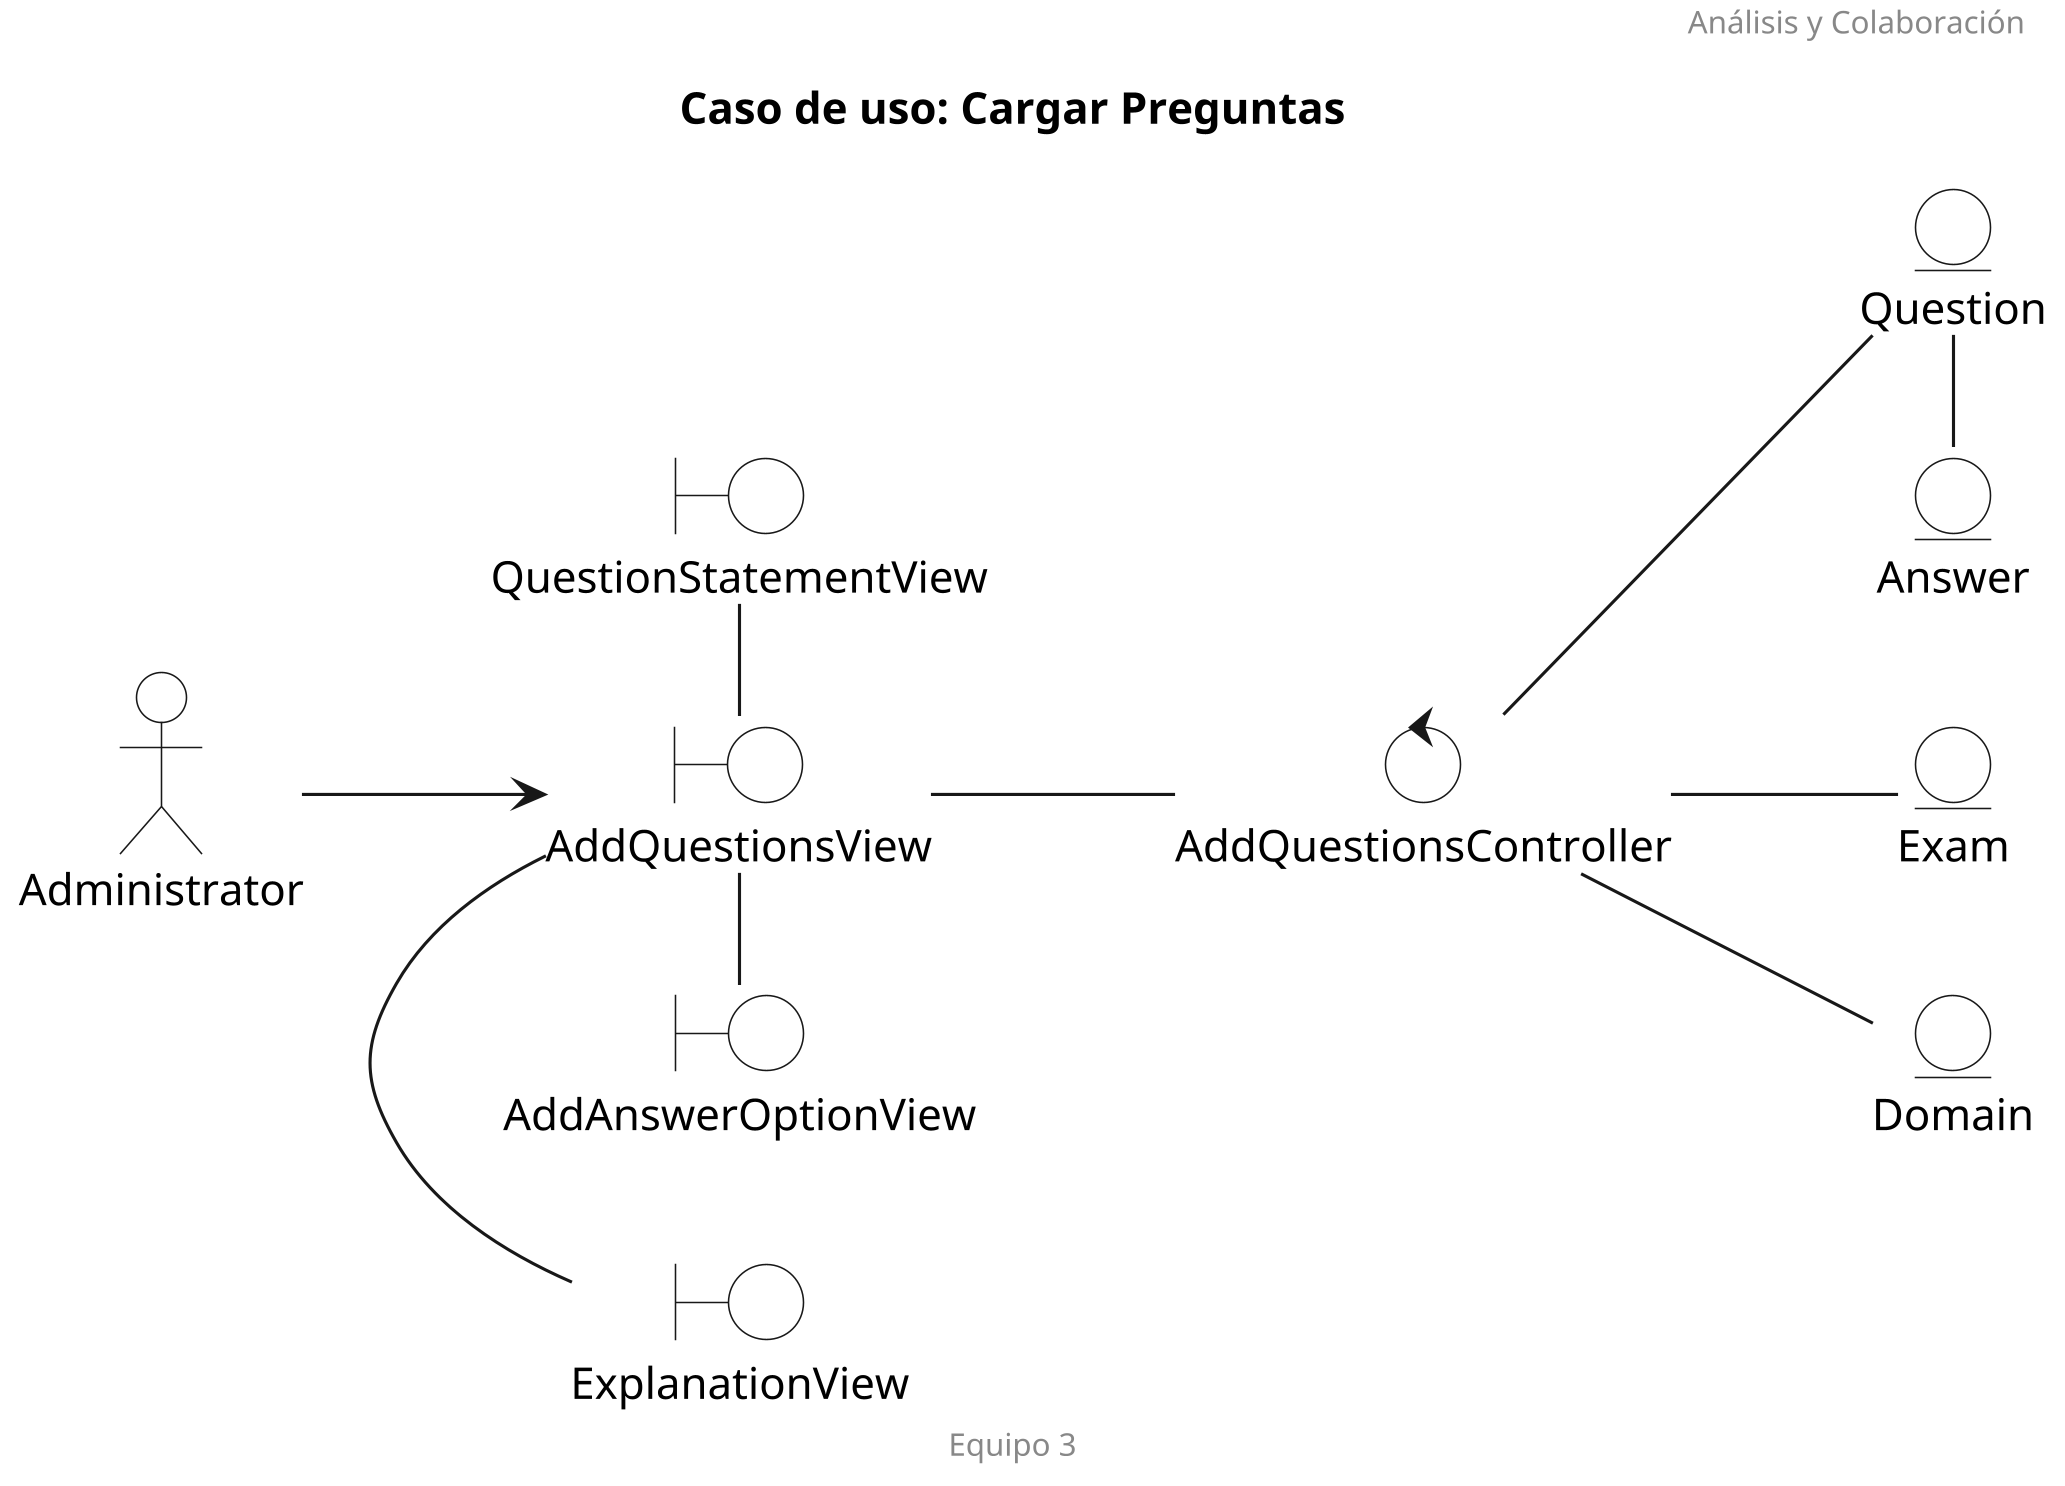 @startuml "Diagrama de colaboracion"

title "Caso de uso: Cargar Preguntas"

left to right direction

skinparam Dpi 300
skinparam EntityBackgroundColor white
skinparam BoundaryBackgroundColor white
skinparam ControlBackgroundColor white
skinparam ActorBackgroundColor white

header Análisis y Colaboración
footer Equipo 3

actor "Administrator" as ad
boundary "AddQuestionsView" as AQV
boundary "QuestionStatementView" as QSV
boundary "AddAnswerOptionView" as AAOV
boundary "ExplanationView" as EV
control "AddQuestionsController" as CAQC
entity "Exam" as ex
entity "Question" as que
entity "Answer" as ans
entity "Domain" as dom


ad-->AQV
AQV -Left- QSV
AQV - EV
AQV - AAOV
AQV--CAQC
CAQC--ex
CAQC--dom
CAQC--que
que-ans

@enduml